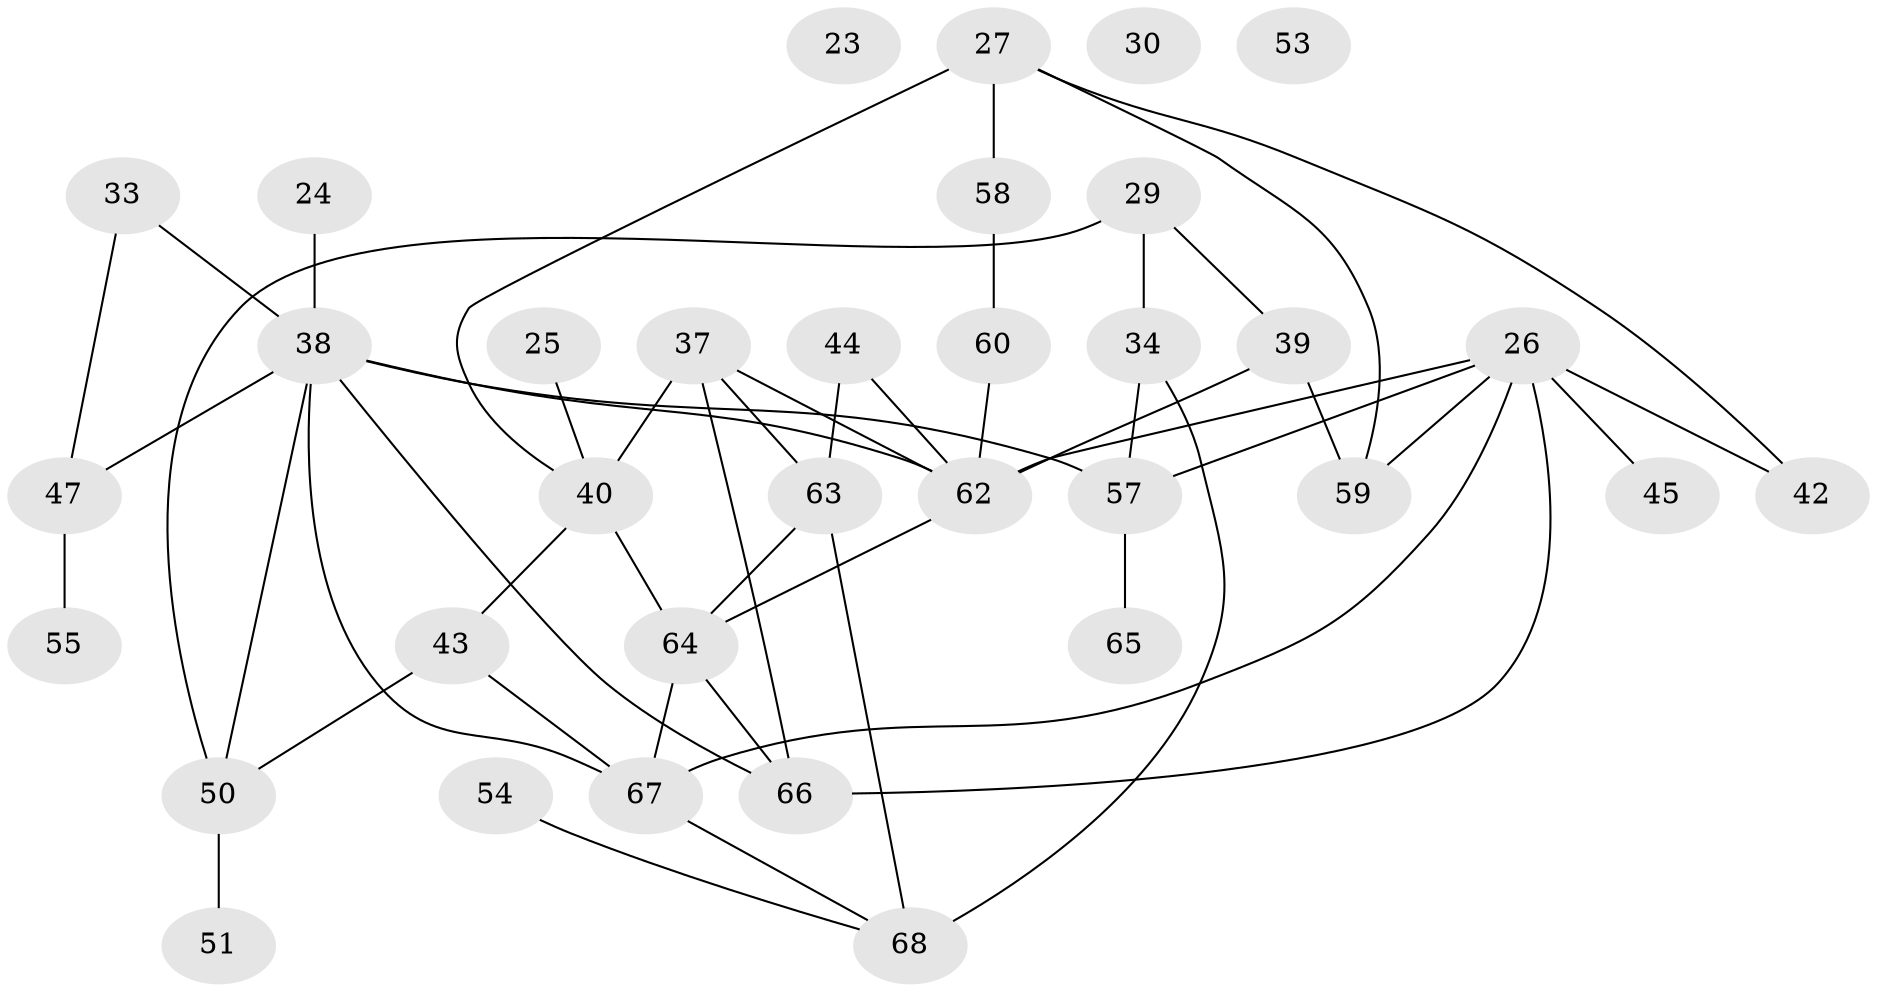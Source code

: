 // original degree distribution, {2: 0.27941176470588236, 4: 0.16176470588235295, 1: 0.14705882352941177, 3: 0.20588235294117646, 5: 0.07352941176470588, 0: 0.04411764705882353, 7: 0.014705882352941176, 6: 0.07352941176470588}
// Generated by graph-tools (version 1.1) at 2025/42/03/04/25 21:42:48]
// undirected, 34 vertices, 50 edges
graph export_dot {
graph [start="1"]
  node [color=gray90,style=filled];
  23;
  24;
  25 [super="+13"];
  26 [super="+2"];
  27 [super="+8"];
  29 [super="+22"];
  30;
  33 [super="+19+15"];
  34;
  37 [super="+20"];
  38 [super="+31+36"];
  39;
  40 [super="+18"];
  42;
  43 [super="+35+16"];
  44;
  45 [super="+14"];
  47 [super="+32"];
  50 [super="+4+49+12"];
  51;
  53;
  54;
  55 [super="+28"];
  57 [super="+11"];
  58 [super="+56"];
  59;
  60;
  62 [super="+46+61"];
  63 [super="+21"];
  64;
  65;
  66 [super="+48+7"];
  67 [super="+52"];
  68 [super="+10"];
  24 -- 38;
  25 -- 40;
  26 -- 57 [weight=2];
  26 -- 59;
  26 -- 67 [weight=2];
  26 -- 42;
  26 -- 62;
  26 -- 66;
  26 -- 45;
  27 -- 58;
  27 -- 59;
  27 -- 40 [weight=2];
  27 -- 42;
  29 -- 34;
  29 -- 39 [weight=2];
  29 -- 50 [weight=2];
  33 -- 38;
  33 -- 47;
  34 -- 57 [weight=2];
  34 -- 68;
  37 -- 62 [weight=3];
  37 -- 63;
  37 -- 40;
  37 -- 66;
  38 -- 57 [weight=2];
  38 -- 67;
  38 -- 62;
  38 -- 66;
  38 -- 50;
  38 -- 47;
  39 -- 59;
  39 -- 62 [weight=3];
  40 -- 64;
  40 -- 43;
  43 -- 50;
  43 -- 67;
  44 -- 62;
  44 -- 63;
  47 -- 55;
  50 -- 51;
  54 -- 68;
  57 -- 65 [weight=2];
  58 -- 60;
  60 -- 62;
  62 -- 64;
  63 -- 64;
  63 -- 68 [weight=2];
  64 -- 67 [weight=2];
  64 -- 66;
  67 -- 68;
}

